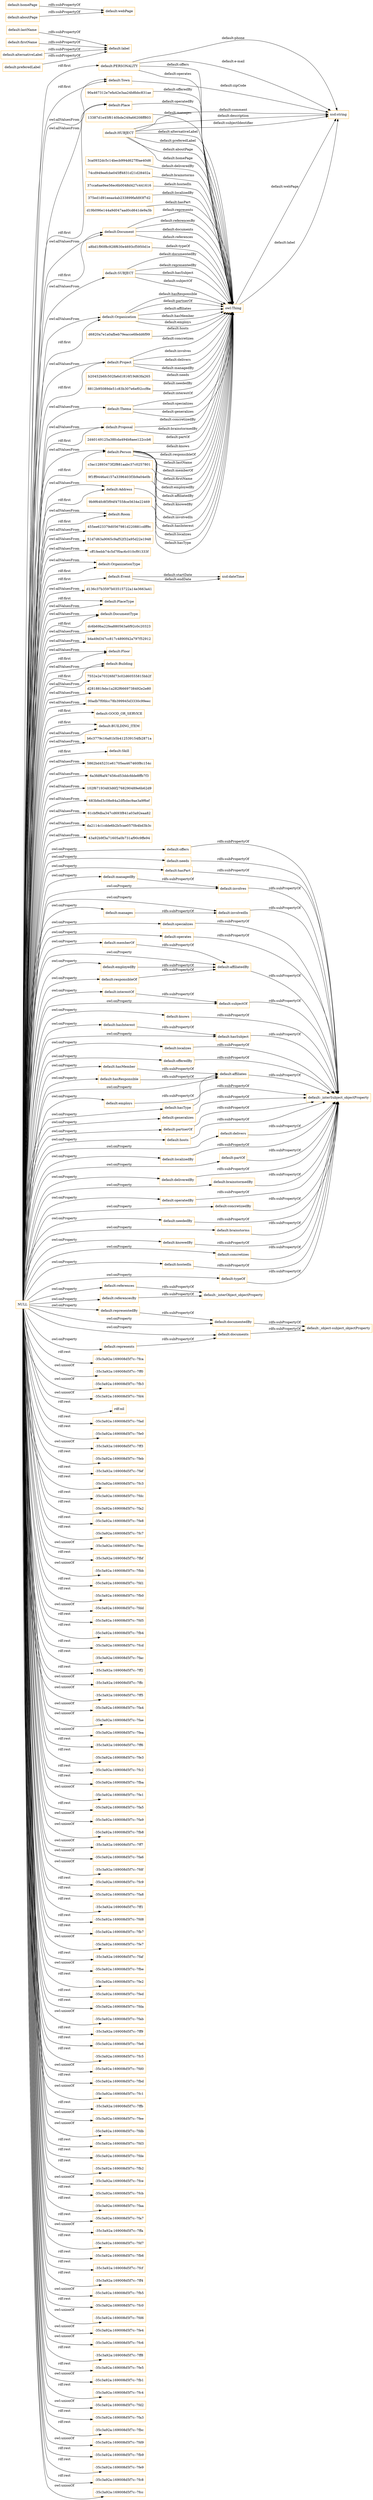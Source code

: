digraph ar2dtool_diagram { 
rankdir=LR;
size="1501"
node [shape = rectangle, color="orange"]; "90a467312e7efa42e3aa24b8bbc831ae" "default:Room" "455ee623379d0567981d220881cdff9c" "51d7d63a9065c9af52f32a95d22e1948" "default:Place" "cff1feebb74c5d7f0ac6c010cf91333f" "default:OrganizationType" "default:Event" "d136c37b3597b03515722a14e3663a41" "13387d1e45f6140bde249a66208ff803" "3ca0932dc5c14becb994d627f0ae40d6" "default:PlaceType" "74cd949eefcbe045ff4831d21d28402a" "37cca6ae9ee56ec6b0048d427c441616" "375ed1d91eeaa4ab233899fafd93f7d2" "default:DocumentType" "dc6b69ba22fea880563a6f92c0c20323" "d19b096e144a9d047aad0cd641de9a3b" "b4a49d347cc817c4890f42a797f52912" "default:Document" "a8bd1f90f8c928f630e4693cf5950d1e" "default:SUBJECT" "default:Floor" "default:Building" "default:Organization" "7552e2e70326fd73c02d60555815bb2f" "d281881febc1a282f6669738492e2e80" "default:PERSONALITY" "d6820a7e1a0afbeb79eacce6fedd6f99" "00adb7f0fdcc78b399945d3330c99eec" "default:Project" "default:GOOD_OR_SERVICE" "b20452b6fc502fa6d1816f19d63fa265" "default:BUILDING_ITEM" "b6c3779c16a81b5b412539154fb2871a" "default:Skill" "8812b95089de51c83b307e6ef02ccf8e" "default:Thema" "5862bd45231e61705ea467460f8c154c" "default:Proposal" "2d40149125a38fcda494b8aee122ccb6" "6a3fdf6af47456cd53ddcfdde8ffb7f3" "102f67193483d6f2768290489e6b62d9" "default:Town" "default:Person" "default:HUBJECT" "683bfed3c08e84a2dfbdec9ae3a9f6ef" "c3ac12893473f2f881aabc37c0257801" "61cbf9dba347cd693f841a03a92eaa82" "da2114c1cdde6b2b5cae0570b4bd3b3c" "9f1ff9446a4157a3396403f3b9a04e0b" "default:Address" "43a92b9f3a71605a0b731af90c9ffe94" "9b9f64fc8f3f94f47558ce5634e22469" ; /*classes style*/
	"default:offers" -> "default:_interSubject_objectProperty" [ label = "rdfs:subPropertyOf" ];
	"default:needs" -> "default:_interSubject_objectProperty" [ label = "rdfs:subPropertyOf" ];
	"default:hasPart" -> "default:_interSubject_objectProperty" [ label = "rdfs:subPropertyOf" ];
	"default:involves" -> "default:_interSubject_objectProperty" [ label = "rdfs:subPropertyOf" ];
	"default:involvedIn" -> "default:_interSubject_objectProperty" [ label = "rdfs:subPropertyOf" ];
	"default:specializes" -> "default:_interSubject_objectProperty" [ label = "rdfs:subPropertyOf" ];
	"default:references" -> "default:_interObject_objectProperty" [ label = "rdfs:subPropertyOf" ];
	"default:operates" -> "default:_interSubject_objectProperty" [ label = "rdfs:subPropertyOf" ];
	"default:memberOf" -> "default:affiliatedBy" [ label = "rdfs:subPropertyOf" ];
	"default:interestOf" -> "default:subjectOf" [ label = "rdfs:subPropertyOf" ];
	"default:lastName" -> "default:label" [ label = "rdfs:subPropertyOf" ];
	"default:firstName" -> "default:label" [ label = "rdfs:subPropertyOf" ];
	"default:documentedBy" -> "default:_object-subject_objectProperty" [ label = "rdfs:subPropertyOf" ];
	"default:knows" -> "default:_interSubject_objectProperty" [ label = "rdfs:subPropertyOf" ];
	"default:hasInterest" -> "default:hasSubject" [ label = "rdfs:subPropertyOf" ];
	"default:localizes" -> "default:_interSubject_objectProperty" [ label = "rdfs:subPropertyOf" ];
	"default:offeredBy" -> "default:_interSubject_objectProperty" [ label = "rdfs:subPropertyOf" ];
	"default:hasMember" -> "default:affiliates" [ label = "rdfs:subPropertyOf" ];
	"default:hasType" -> "default:_interSubject_objectProperty" [ label = "rdfs:subPropertyOf" ];
	"default:referencesBy" -> "default:_interObject_objectProperty" [ label = "rdfs:subPropertyOf" ];
	"default:generalizes" -> "default:_interSubject_objectProperty" [ label = "rdfs:subPropertyOf" ];
	"default:partnerOf" -> "default:_interSubject_objectProperty" [ label = "rdfs:subPropertyOf" ];
	"default:hosts" -> "default:_interSubject_objectProperty" [ label = "rdfs:subPropertyOf" ];
	"default:representedBy" -> "default:documentedBy" [ label = "rdfs:subPropertyOf" ];
	"default:hasResponsible" -> "default:affiliates" [ label = "rdfs:subPropertyOf" ];
	"default:managedBy" -> "default:involves" [ label = "rdfs:subPropertyOf" ];
	"default:delivers" -> "default:_interSubject_objectProperty" [ label = "rdfs:subPropertyOf" ];
	"default:homePage" -> "default:webPage" [ label = "rdfs:subPropertyOf" ];
	"NULL" -> "dc6b69ba22fea880563a6f92c0c20323" [ label = "owl:allValuesFrom" ];
	"NULL" -> "default:PlaceType" [ label = "rdf:first" ];
	"NULL" -> "-35c3a92a:169008d5f7c:-7fca" [ label = "rdf:rest" ];
	"NULL" -> "default:Thema" [ label = "owl:allValuesFrom" ];
	"NULL" -> "default:DocumentType" [ label = "owl:allValuesFrom" ];
	"NULL" -> "default:Document" [ label = "owl:allValuesFrom" ];
	"NULL" -> "-35c3a92a:169008d5f7c:-7ff0" [ label = "owl:unionOf" ];
	"NULL" -> "-35c3a92a:169008d5f7c:-7fb3" [ label = "owl:unionOf" ];
	"NULL" -> "-35c3a92a:169008d5f7c:-7fd4" [ label = "owl:unionOf" ];
	"NULL" -> "default:GOOD_OR_SERVICE" [ label = "rdf:first" ];
	"NULL" -> "default:interestOf" [ label = "owl:onProperty" ];
	"NULL" -> "rdf:nil" [ label = "rdf:rest" ];
	"NULL" -> "-35c3a92a:169008d5f7c:-7fad" [ label = "rdf:rest" ];
	"NULL" -> "default:involves" [ label = "owl:onProperty" ];
	"NULL" -> "default:Town" [ label = "rdf:first" ];
	"NULL" -> "default:Document" [ label = "rdf:first" ];
	"NULL" -> "-35c3a92a:169008d5f7c:-7fe0" [ label = "rdf:rest" ];
	"NULL" -> "default:Place" [ label = "owl:allValuesFrom" ];
	"NULL" -> "-35c3a92a:169008d5f7c:-7ff3" [ label = "owl:unionOf" ];
	"NULL" -> "-35c3a92a:169008d5f7c:-7feb" [ label = "rdf:rest" ];
	"NULL" -> "default:localizedBy" [ label = "owl:onProperty" ];
	"NULL" -> "default:PERSONALITY" [ label = "rdf:first" ];
	"NULL" -> "default:subjectOf" [ label = "owl:onProperty" ];
	"NULL" -> "default:offers" [ label = "owl:onProperty" ];
	"NULL" -> "default:hasMember" [ label = "owl:onProperty" ];
	"NULL" -> "-35c3a92a:169008d5f7c:-7fef" [ label = "rdf:rest" ];
	"NULL" -> "b6c3779c16a81b5b412539154fb2871a" [ label = "owl:allValuesFrom" ];
	"NULL" -> "-35c3a92a:169008d5f7c:-7fc3" [ label = "rdf:rest" ];
	"NULL" -> "default:OrganizationType" [ label = "owl:allValuesFrom" ];
	"NULL" -> "-35c3a92a:169008d5f7c:-7fdc" [ label = "rdf:rest" ];
	"NULL" -> "-35c3a92a:169008d5f7c:-7fa2" [ label = "rdf:rest" ];
	"NULL" -> "00adb7f0fdcc78b399945d3330c99eec" [ label = "owl:allValuesFrom" ];
	"NULL" -> "default:operates" [ label = "owl:onProperty" ];
	"NULL" -> "-35c3a92a:169008d5f7c:-7fe8" [ label = "rdf:rest" ];
	"NULL" -> "-35c3a92a:169008d5f7c:-7fc7" [ label = "rdf:rest" ];
	"NULL" -> "default:localizes" [ label = "owl:onProperty" ];
	"NULL" -> "default:memberOf" [ label = "owl:onProperty" ];
	"NULL" -> "-35c3a92a:169008d5f7c:-7fec" [ label = "owl:unionOf" ];
	"NULL" -> "cff1feebb74c5d7f0ac6c010cf91333f" [ label = "owl:allValuesFrom" ];
	"NULL" -> "-35c3a92a:169008d5f7c:-7fbf" [ label = "rdf:rest" ];
	"NULL" -> "-35c3a92a:169008d5f7c:-7fbb" [ label = "owl:unionOf" ];
	"NULL" -> "-35c3a92a:169008d5f7c:-7fd1" [ label = "rdf:rest" ];
	"NULL" -> "-35c3a92a:169008d5f7c:-7fb0" [ label = "rdf:rest" ];
	"NULL" -> "default:Person" [ label = "owl:allValuesFrom" ];
	"NULL" -> "default:OrganizationType" [ label = "rdf:first" ];
	"NULL" -> "-35c3a92a:169008d5f7c:-7fdd" [ label = "owl:unionOf" ];
	"NULL" -> "-35c3a92a:169008d5f7c:-7fd5" [ label = "rdf:rest" ];
	"NULL" -> "-35c3a92a:169008d5f7c:-7fb4" [ label = "rdf:rest" ];
	"NULL" -> "-35c3a92a:169008d5f7c:-7fcd" [ label = "rdf:rest" ];
	"NULL" -> "default:employedBy" [ label = "owl:onProperty" ];
	"NULL" -> "default:affiliates" [ label = "owl:onProperty" ];
	"NULL" -> "-35c3a92a:169008d5f7c:-7fac" [ label = "rdf:rest" ];
	"NULL" -> "default:specializes" [ label = "owl:onProperty" ];
	"NULL" -> "-35c3a92a:169008d5f7c:-7ff2" [ label = "rdf:rest" ];
	"NULL" -> "-35c3a92a:169008d5f7c:-7ffc" [ label = "owl:unionOf" ];
	"NULL" -> "-35c3a92a:169008d5f7c:-7ff5" [ label = "owl:unionOf" ];
	"NULL" -> "-35c3a92a:169008d5f7c:-7fa4" [ label = "owl:unionOf" ];
	"NULL" -> "default:Person" [ label = "rdf:first" ];
	"NULL" -> "default:hasInterest" [ label = "owl:onProperty" ];
	"NULL" -> "default:hasType" [ label = "owl:onProperty" ];
	"NULL" -> "-35c3a92a:169008d5f7c:-7fae" [ label = "owl:unionOf" ];
	"NULL" -> "-35c3a92a:169008d5f7c:-7fea" [ label = "owl:unionOf" ];
	"NULL" -> "default:affiliatedBy" [ label = "owl:onProperty" ];
	"NULL" -> "-35c3a92a:169008d5f7c:-7ff6" [ label = "rdf:rest" ];
	"NULL" -> "-35c3a92a:169008d5f7c:-7fe3" [ label = "rdf:rest" ];
	"NULL" -> "default:represents" [ label = "owl:onProperty" ];
	"NULL" -> "-35c3a92a:169008d5f7c:-7fc2" [ label = "rdf:rest" ];
	"NULL" -> "default:involvedIn" [ label = "owl:onProperty" ];
	"NULL" -> "-35c3a92a:169008d5f7c:-7fba" [ label = "rdf:rest" ];
	"NULL" -> "-35c3a92a:169008d5f7c:-7fe1" [ label = "owl:unionOf" ];
	"NULL" -> "default:partnerOf" [ label = "owl:onProperty" ];
	"NULL" -> "default:referencesBy" [ label = "owl:onProperty" ];
	"NULL" -> "-35c3a92a:169008d5f7c:-7fa5" [ label = "rdf:rest" ];
	"NULL" -> "default:partOf" [ label = "owl:onProperty" ];
	"NULL" -> "default:Project" [ label = "owl:allValuesFrom" ];
	"NULL" -> "-35c3a92a:169008d5f7c:-7fa9" [ label = "owl:unionOf" ];
	"NULL" -> "-35c3a92a:169008d5f7c:-7fb8" [ label = "owl:unionOf" ];
	"NULL" -> "-35c3a92a:169008d5f7c:-7ff7" [ label = "owl:unionOf" ];
	"NULL" -> "-35c3a92a:169008d5f7c:-7fa6" [ label = "owl:unionOf" ];
	"NULL" -> "default:managedBy" [ label = "owl:onProperty" ];
	"NULL" -> "default:offeredBy" [ label = "owl:onProperty" ];
	"NULL" -> "102f67193483d6f2768290489e6b62d9" [ label = "owl:allValuesFrom" ];
	"NULL" -> "51d7d63a9065c9af52f32a95d22e1948" [ label = "owl:allValuesFrom" ];
	"NULL" -> "default:documents" [ label = "owl:onProperty" ];
	"NULL" -> "default:Skill" [ label = "rdf:first" ];
	"NULL" -> "default:Floor" [ label = "owl:allValuesFrom" ];
	"NULL" -> "-35c3a92a:169008d5f7c:-7fdf" [ label = "owl:unionOf" ];
	"NULL" -> "default:responsibleOf" [ label = "owl:onProperty" ];
	"NULL" -> "default:Proposal" [ label = "owl:allValuesFrom" ];
	"NULL" -> "-35c3a92a:169008d5f7c:-7fc9" [ label = "rdf:rest" ];
	"NULL" -> "-35c3a92a:169008d5f7c:-7fa8" [ label = "rdf:rest" ];
	"NULL" -> "-35c3a92a:169008d5f7c:-7ff1" [ label = "rdf:rest" ];
	"NULL" -> "default:references" [ label = "owl:onProperty" ];
	"NULL" -> "b4a49d347cc817c4890f42a797f52912" [ label = "owl:allValuesFrom" ];
	"NULL" -> "-35c3a92a:169008d5f7c:-7fd8" [ label = "rdf:rest" ];
	"NULL" -> "default:deliveredBy" [ label = "owl:onProperty" ];
	"NULL" -> "-35c3a92a:169008d5f7c:-7fb7" [ label = "rdf:rest" ];
	"NULL" -> "default:Address" [ label = "owl:allValuesFrom" ];
	"NULL" -> "default:documentedBy" [ label = "owl:onProperty" ];
	"NULL" -> "-35c3a92a:169008d5f7c:-7fe7" [ label = "owl:unionOf" ];
	"NULL" -> "default:Floor" [ label = "rdf:first" ];
	"NULL" -> "-35c3a92a:169008d5f7c:-7faf" [ label = "rdf:rest" ];
	"NULL" -> "-35c3a92a:169008d5f7c:-7fbe" [ label = "owl:unionOf" ];
	"NULL" -> "default:brainstormedBy" [ label = "owl:onProperty" ];
	"NULL" -> "default:operatedBy" [ label = "owl:onProperty" ];
	"NULL" -> "default:concretizedBy" [ label = "owl:onProperty" ];
	"NULL" -> "-35c3a92a:169008d5f7c:-7fe2" [ label = "rdf:rest" ];
	"NULL" -> "default:employs" [ label = "owl:onProperty" ];
	"NULL" -> "6a3fdf6af47456cd53ddcfdde8ffb7f3" [ label = "owl:allValuesFrom" ];
	"NULL" -> "-35c3a92a:169008d5f7c:-7fed" [ label = "rdf:rest" ];
	"NULL" -> "default:neededBy" [ label = "owl:onProperty" ];
	"NULL" -> "-35c3a92a:169008d5f7c:-7fda" [ label = "rdf:rest" ];
	"NULL" -> "-35c3a92a:169008d5f7c:-7fab" [ label = "owl:unionOf" ];
	"NULL" -> "default:delivers" [ label = "owl:onProperty" ];
	"NULL" -> "-35c3a92a:169008d5f7c:-7ff9" [ label = "rdf:rest" ];
	"NULL" -> "default:Project" [ label = "rdf:first" ];
	"NULL" -> "-35c3a92a:169008d5f7c:-7fe6" [ label = "rdf:rest" ];
	"NULL" -> "default:Place" [ label = "rdf:first" ];
	"NULL" -> "-35c3a92a:169008d5f7c:-7fc5" [ label = "rdf:rest" ];
	"NULL" -> "default:DocumentType" [ label = "rdf:first" ];
	"NULL" -> "-35c3a92a:169008d5f7c:-7fd0" [ label = "owl:unionOf" ];
	"NULL" -> "-35c3a92a:169008d5f7c:-7fbd" [ label = "rdf:rest" ];
	"NULL" -> "-35c3a92a:169008d5f7c:-7fc1" [ label = "owl:unionOf" ];
	"NULL" -> "d136c37b3597b03515722a14e3663a41" [ label = "owl:allValuesFrom" ];
	"NULL" -> "default:BUILDING_ITEM" [ label = "rdf:first" ];
	"NULL" -> "default:Building" [ label = "owl:allValuesFrom" ];
	"NULL" -> "-35c3a92a:169008d5f7c:-7ffb" [ label = "rdf:rest" ];
	"NULL" -> "default:hasResponsible" [ label = "owl:onProperty" ];
	"NULL" -> "-35c3a92a:169008d5f7c:-7fee" [ label = "owl:unionOf" ];
	"NULL" -> "default:SUBJECT" [ label = "owl:allValuesFrom" ];
	"NULL" -> "7552e2e70326fd73c02d60555815bb2f" [ label = "owl:allValuesFrom" ];
	"NULL" -> "d281881febc1a282f6669738492e2e80" [ label = "owl:allValuesFrom" ];
	"NULL" -> "default:brainstorms" [ label = "owl:onProperty" ];
	"NULL" -> "default:Proposal" [ label = "rdf:first" ];
	"NULL" -> "-35c3a92a:169008d5f7c:-7fdb" [ label = "owl:unionOf" ];
	"NULL" -> "-35c3a92a:169008d5f7c:-7fd3" [ label = "rdf:rest" ];
	"NULL" -> "-35c3a92a:169008d5f7c:-7fde" [ label = "rdf:rest" ];
	"NULL" -> "-35c3a92a:169008d5f7c:-7fb2" [ label = "rdf:rest" ];
	"NULL" -> "-35c3a92a:169008d5f7c:-7fce" [ label = "owl:unionOf" ];
	"NULL" -> "-35c3a92a:169008d5f7c:-7fcb" [ label = "rdf:rest" ];
	"NULL" -> "da2114c1cdde6b2b5cae0570b4bd3b3c" [ label = "owl:allValuesFrom" ];
	"NULL" -> "default:knowedBy" [ label = "owl:onProperty" ];
	"NULL" -> "-35c3a92a:169008d5f7c:-7faa" [ label = "rdf:rest" ];
	"NULL" -> "-35c3a92a:169008d5f7c:-7fa7" [ label = "rdf:rest" ];
	"NULL" -> "-35c3a92a:169008d5f7c:-7ffa" [ label = "owl:unionOf" ];
	"NULL" -> "-35c3a92a:169008d5f7c:-7fd7" [ label = "rdf:rest" ];
	"NULL" -> "-35c3a92a:169008d5f7c:-7fb6" [ label = "rdf:rest" ];
	"NULL" -> "default:Event" [ label = "rdf:first" ];
	"NULL" -> "default:needs" [ label = "owl:onProperty" ];
	"NULL" -> "-35c3a92a:169008d5f7c:-7fcf" [ label = "rdf:rest" ];
	"NULL" -> "default:Room" [ label = "owl:allValuesFrom" ];
	"NULL" -> "default:Room" [ label = "rdf:first" ];
	"NULL" -> "default:concretizes" [ label = "owl:onProperty" ];
	"NULL" -> "default:hostedIn" [ label = "owl:onProperty" ];
	"NULL" -> "-35c3a92a:169008d5f7c:-7ff4" [ label = "rdf:rest" ];
	"NULL" -> "default:Address" [ label = "rdf:first" ];
	"NULL" -> "-35c3a92a:169008d5f7c:-7fb5" [ label = "owl:unionOf" ];
	"NULL" -> "default:Organization" [ label = "owl:allValuesFrom" ];
	"NULL" -> "-35c3a92a:169008d5f7c:-7fc0" [ label = "rdf:rest" ];
	"NULL" -> "-35c3a92a:169008d5f7c:-7fd6" [ label = "owl:unionOf" ];
	"NULL" -> "5862bd45231e61705ea467460f8c154c" [ label = "owl:allValuesFrom" ];
	"NULL" -> "-35c3a92a:169008d5f7c:-7fe4" [ label = "owl:unionOf" ];
	"NULL" -> "default:BUILDING_ITEM" [ label = "owl:allValuesFrom" ];
	"NULL" -> "default:typeOf" [ label = "owl:onProperty" ];
	"NULL" -> "-35c3a92a:169008d5f7c:-7fc6" [ label = "owl:unionOf" ];
	"NULL" -> "-35c3a92a:169008d5f7c:-7ff8" [ label = "rdf:rest" ];
	"NULL" -> "-35c3a92a:169008d5f7c:-7fe5" [ label = "rdf:rest" ];
	"NULL" -> "-35c3a92a:169008d5f7c:-7fb1" [ label = "owl:unionOf" ];
	"NULL" -> "-35c3a92a:169008d5f7c:-7fc4" [ label = "rdf:rest" ];
	"NULL" -> "-35c3a92a:169008d5f7c:-7fd2" [ label = "owl:unionOf" ];
	"NULL" -> "43a92b9f3a71605a0b731af90c9ffe94" [ label = "owl:allValuesFrom" ];
	"NULL" -> "default:Organization" [ label = "rdf:first" ];
	"NULL" -> "-35c3a92a:169008d5f7c:-7fa3" [ label = "rdf:rest" ];
	"NULL" -> "-35c3a92a:169008d5f7c:-7fbc" [ label = "rdf:rest" ];
	"NULL" -> "-35c3a92a:169008d5f7c:-7fd9" [ label = "owl:unionOf" ];
	"NULL" -> "default:PlaceType" [ label = "owl:allValuesFrom" ];
	"NULL" -> "-35c3a92a:169008d5f7c:-7fb9" [ label = "rdf:rest" ];
	"NULL" -> "default:knows" [ label = "owl:onProperty" ];
	"NULL" -> "455ee623379d0567981d220881cdff9c" [ label = "owl:allValuesFrom" ];
	"NULL" -> "-35c3a92a:169008d5f7c:-7fe9" [ label = "rdf:rest" ];
	"NULL" -> "default:hasPart" [ label = "owl:onProperty" ];
	"NULL" -> "default:hosts" [ label = "owl:onProperty" ];
	"NULL" -> "-35c3a92a:169008d5f7c:-7fc8" [ label = "rdf:rest" ];
	"NULL" -> "-35c3a92a:169008d5f7c:-7fcc" [ label = "owl:unionOf" ];
	"NULL" -> "default:manages" [ label = "owl:onProperty" ];
	"NULL" -> "default:Town" [ label = "owl:allValuesFrom" ];
	"NULL" -> "61cbf9dba347cd693f841a03a92eaa82" [ label = "owl:allValuesFrom" ];
	"NULL" -> "default:Building" [ label = "rdf:first" ];
	"NULL" -> "683bfed3c08e84a2dfbdec9ae3a9f6ef" [ label = "owl:allValuesFrom" ];
	"NULL" -> "default:hasSubject" [ label = "owl:onProperty" ];
	"NULL" -> "default:representedBy" [ label = "owl:onProperty" ];
	"NULL" -> "default:generalizes" [ label = "owl:onProperty" ];
	"default:brainstorms" -> "default:_interSubject_objectProperty" [ label = "rdfs:subPropertyOf" ];
	"default:partOf" -> "default:_interSubject_objectProperty" [ label = "rdfs:subPropertyOf" ];
	"default:alternativeLabel" -> "default:label" [ label = "rdfs:subPropertyOf" ];
	"default:affiliatedBy" -> "default:_interSubject_objectProperty" [ label = "rdfs:subPropertyOf" ];
	"default:hasSubject" -> "default:_interSubject_objectProperty" [ label = "rdfs:subPropertyOf" ];
	"default:deliveredBy" -> "default:_interSubject_objectProperty" [ label = "rdfs:subPropertyOf" ];
	"default:concretizedBy" -> "default:_interSubject_objectProperty" [ label = "rdfs:subPropertyOf" ];
	"default:brainstormedBy" -> "default:_interSubject_objectProperty" [ label = "rdfs:subPropertyOf" ];
	"default:employs" -> "default:affiliates" [ label = "rdfs:subPropertyOf" ];
	"default:concretizes" -> "default:_interSubject_objectProperty" [ label = "rdfs:subPropertyOf" ];
	"default:neededBy" -> "default:_interSubject_objectProperty" [ label = "rdfs:subPropertyOf" ];
	"default:subjectOf" -> "default:_interSubject_objectProperty" [ label = "rdfs:subPropertyOf" ];
	"default:documents" -> "default:_object-subject_objectProperty" [ label = "rdfs:subPropertyOf" ];
	"default:hostedIn" -> "default:_interSubject_objectProperty" [ label = "rdfs:subPropertyOf" ];
	"default:responsibleOf" -> "default:affiliatedBy" [ label = "rdfs:subPropertyOf" ];
	"default:localizedBy" -> "default:_interSubject_objectProperty" [ label = "rdfs:subPropertyOf" ];
	"default:affiliates" -> "default:_interSubject_objectProperty" [ label = "rdfs:subPropertyOf" ];
	"default:typeOf" -> "default:_interSubject_objectProperty" [ label = "rdfs:subPropertyOf" ];
	"default:employedBy" -> "default:affiliatedBy" [ label = "rdfs:subPropertyOf" ];
	"default:operatedBy" -> "default:_interSubject_objectProperty" [ label = "rdfs:subPropertyOf" ];
	"default:represents" -> "default:documents" [ label = "rdfs:subPropertyOf" ];
	"default:aboutPage" -> "default:webPage" [ label = "rdfs:subPropertyOf" ];
	"default:manages" -> "default:involvedIn" [ label = "rdfs:subPropertyOf" ];
	"default:preferedLabel" -> "default:label" [ label = "rdfs:subPropertyOf" ];
	"default:knowedBy" -> "default:_interSubject_objectProperty" [ label = "rdfs:subPropertyOf" ];
	"default:HUBJECT" -> "owl:Thing" [ label = "default:alternativeLabel" ];
	"default:Organization" -> "owl:Thing" [ label = "default:partnerOf" ];
	"375ed1d91eeaa4ab233899fafd93f7d2" -> "owl:Thing" [ label = "default:localizedBy" ];
	"default:PERSONALITY" -> "xsd:string" [ label = "default:phone" ];
	"90a467312e7efa42e3aa24b8bbc831ae" -> "owl:Thing" [ label = "default:offeredBy" ];
	"37cca6ae9ee56ec6b0048d427c441616" -> "owl:Thing" [ label = "default:hostedIn" ];
	"default:Person" -> "owl:Thing" [ label = "default:knows" ];
	"owl:Thing" -> "xsd:string" [ label = "default:webPage" ];
	"default:Town" -> "xsd:string" [ label = "default:zipCode" ];
	"c3ac12893473f2f881aabc37c0257801" -> "owl:Thing" [ label = "default:involvedIn" ];
	"default:Person" -> "owl:Thing" [ label = "default:responsibleOf" ];
	"default:Event" -> "xsd:dateTime" [ label = "default:startDate" ];
	"default:Project" -> "owl:Thing" [ label = "default:concretizes" ];
	"default:Person" -> "owl:Thing" [ label = "default:lastName" ];
	"default:HUBJECT" -> "xsd:string" [ label = "default:description" ];
	"9b9f64fc8f3f94f47558ce5634e22469" -> "owl:Thing" [ label = "default:hasType" ];
	"default:HUBJECT" -> "owl:Thing" [ label = "default:preferedLabel" ];
	"default:Person" -> "owl:Thing" [ label = "default:memberOf" ];
	"default:Document" -> "owl:Thing" [ label = "default:represents" ];
	"13387d1e45f6140bde249a66208ff803" -> "owl:Thing" [ label = "default:manages" ];
	"default:SUBJECT" -> "owl:Thing" [ label = "default:documentedBy" ];
	"9f1ff9446a4157a3396403f3b9a04e0b" -> "owl:Thing" [ label = "default:hasInterest" ];
	"default:Address" -> "owl:Thing" [ label = "default:localizes" ];
	"default:Document" -> "owl:Thing" [ label = "default:referencesBy" ];
	"default:PERSONALITY" -> "owl:Thing" [ label = "default:offers" ];
	"default:HUBJECT" -> "owl:Thing" [ label = "default:aboutPage" ];
	"default:Organization" -> "owl:Thing" [ label = "default:affiliates" ];
	"default:Person" -> "owl:Thing" [ label = "default:firstName" ];
	"default:Proposal" -> "owl:Thing" [ label = "default:concretizedBy" ];
	"2d40149125a38fcda494b8aee122ccb6" -> "owl:Thing" [ label = "default:partOf" ];
	"default:Proposal" -> "owl:Thing" [ label = "default:brainstormedBy" ];
	"default:HUBJECT" -> "xsd:string" [ label = "default:subjectIdentifier" ];
	"default:Project" -> "owl:Thing" [ label = "default:involves" ];
	"default:HUBJECT" -> "xsd:string" [ label = "default:comment" ];
	"default:SUBJECT" -> "owl:Thing" [ label = "default:representedBy" ];
	"default:Thema" -> "owl:Thing" [ label = "default:interestOf" ];
	"d6820a7e1a0afbeb79eacce6fedd6f99" -> "owl:Thing" [ label = "default:hosts" ];
	"b20452b6fc502fa6d1816f19d63fa265" -> "owl:Thing" [ label = "default:needs" ];
	"default:Project" -> "owl:Thing" [ label = "default:delivers" ];
	"default:Person" -> "owl:Thing" [ label = "default:employedBy" ];
	"default:SUBJECT" -> "owl:Thing" [ label = "default:hasSubject" ];
	"owl:Thing" -> "xsd:string" [ label = "default:label" ];
	"default:Document" -> "owl:Thing" [ label = "default:documents" ];
	"default:Person" -> "owl:Thing" [ label = "default:affiliatedBy" ];
	"a8bd1f90f8c928f630e4693cf5950d1e" -> "owl:Thing" [ label = "default:typeOf" ];
	"3ca0932dc5c14becb994d627f0ae40d6" -> "owl:Thing" [ label = "default:deliveredBy" ];
	"default:Organization" -> "owl:Thing" [ label = "default:hasMember" ];
	"d19b096e144a9d047aad0cd641de9a3b" -> "owl:Thing" [ label = "default:hasPart" ];
	"default:PERSONALITY" -> "owl:Thing" [ label = "default:operates" ];
	"default:Thema" -> "owl:Thing" [ label = "default:specializes" ];
	"default:Organization" -> "owl:Thing" [ label = "default:employs" ];
	"default:Project" -> "owl:Thing" [ label = "default:managedBy" ];
	"default:Event" -> "xsd:dateTime" [ label = "default:endDate" ];
	"74cd949eefcbe045ff4831d21d28402a" -> "owl:Thing" [ label = "default:brainstorms" ];
	"default:Person" -> "owl:Thing" [ label = "default:knowedBy" ];
	"default:HUBJECT" -> "owl:Thing" [ label = "default:homePage" ];
	"default:PERSONALITY" -> "xsd:string" [ label = "default:e-mail" ];
	"default:Organization" -> "owl:Thing" [ label = "default:hasResponsible" ];
	"default:Thema" -> "owl:Thing" [ label = "default:generalizes" ];
	"default:SUBJECT" -> "owl:Thing" [ label = "default:subjectOf" ];
	"default:Document" -> "owl:Thing" [ label = "default:references" ];
	"default:Place" -> "owl:Thing" [ label = "default:operatedBy" ];
	"8812b95089de51c83b307e6ef02ccf8e" -> "owl:Thing" [ label = "default:neededBy" ];

}
